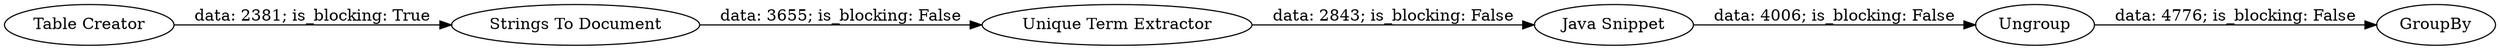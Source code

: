 digraph {
	"-6101391282826429622_136" [label="Strings To Document"]
	"-6101391282826429622_151" [label=GroupBy]
	"-6101391282826429622_149" [label="Unique Term Extractor"]
	"-6101391282826429622_1" [label="Table Creator"]
	"-6101391282826429622_152" [label=Ungroup]
	"-6101391282826429622_150" [label="Java Snippet"]
	"-6101391282826429622_149" -> "-6101391282826429622_150" [label="data: 2843; is_blocking: False"]
	"-6101391282826429622_136" -> "-6101391282826429622_149" [label="data: 3655; is_blocking: False"]
	"-6101391282826429622_1" -> "-6101391282826429622_136" [label="data: 2381; is_blocking: True"]
	"-6101391282826429622_152" -> "-6101391282826429622_151" [label="data: 4776; is_blocking: False"]
	"-6101391282826429622_150" -> "-6101391282826429622_152" [label="data: 4006; is_blocking: False"]
	rankdir=LR
}
